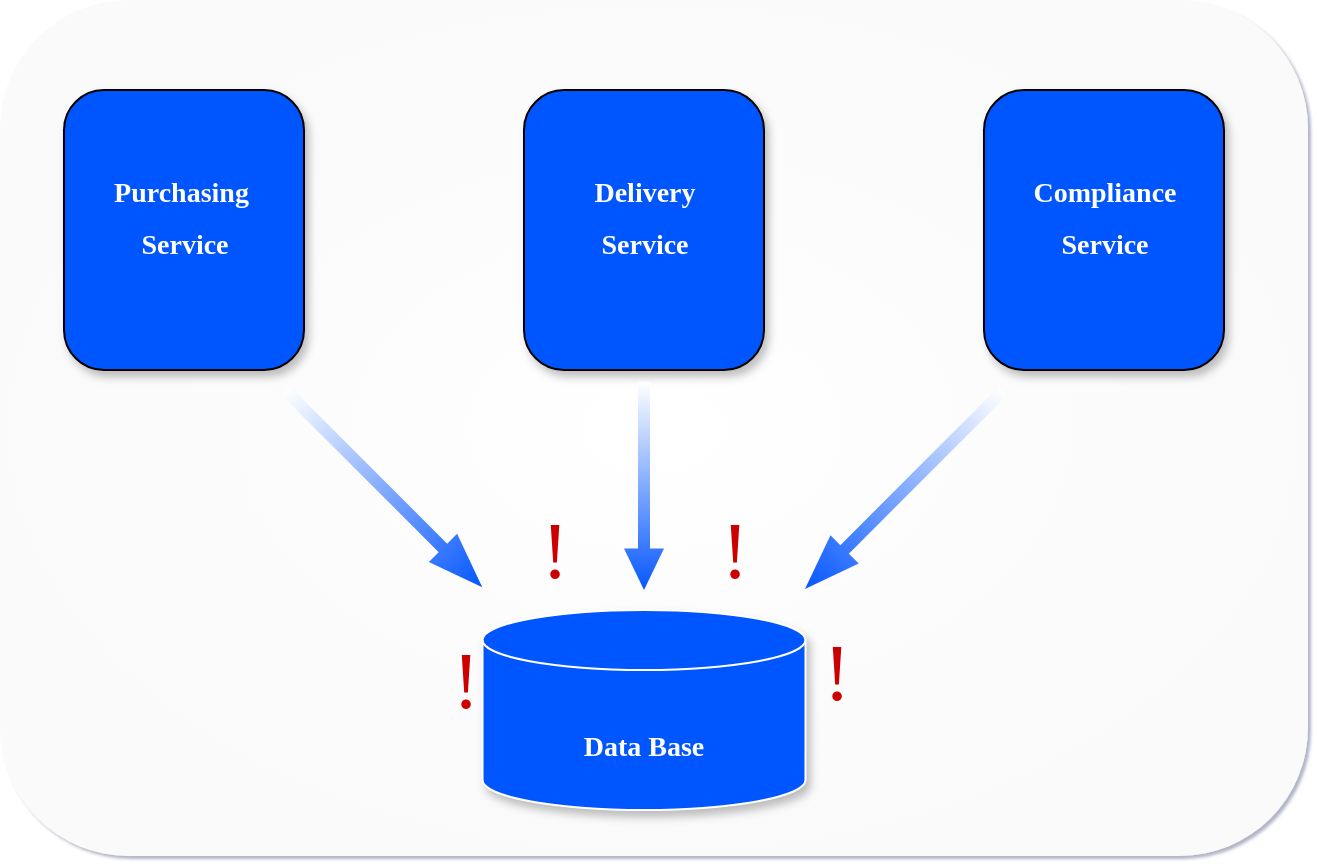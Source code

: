 <mxfile version="23.1.2" type="github">
  <diagram name="Page-1" id="slofe3mooPy-4vLo70an">
    <mxGraphModel dx="989" dy="498" grid="1" gridSize="10" guides="1" tooltips="1" connect="1" arrows="1" fold="1" page="1" pageScale="1" pageWidth="827" pageHeight="1169" math="0" shadow="1">
      <root>
        <mxCell id="0" />
        <mxCell id="1" parent="0" />
        <mxCell id="U39olrDElzUNVVeOlBVj-50" value="" style="rounded=1;whiteSpace=wrap;html=1;fillColor=default;gradientColor=#FAFAFA;gradientDirection=radial;perimeter=rectanglePerimeter;shadow=0;glass=0;strokeColor=none;" vertex="1" parent="1">
          <mxGeometry x="92" y="105" width="654" height="428" as="geometry" />
        </mxCell>
        <mxCell id="U39olrDElzUNVVeOlBVj-12" value="&lt;h1 style=&quot;font-size: 14px;&quot;&gt;&lt;font style=&quot;font-size: 14px;&quot; color=&quot;#ffffff&quot; data-font-src=&quot;https://fonts.googleapis.com/css?family=Montserrat&quot; face=&quot;Montserrat&quot;&gt;Data Base&lt;/font&gt;&lt;/h1&gt;" style="shape=cylinder3;whiteSpace=wrap;html=1;boundedLbl=1;backgroundOutline=1;size=15;fillColor=#0657FE;shadow=1;strokeColor=#FFFFFF;spacingTop=10;" vertex="1" parent="1">
          <mxGeometry x="333.25" y="410" width="161.5" height="100" as="geometry" />
        </mxCell>
        <mxCell id="U39olrDElzUNVVeOlBVj-24" value="&lt;h1 style=&quot;font-size: 14px;&quot;&gt;&lt;font style=&quot;font-size: 14px;&quot;&gt;Purchasing&amp;nbsp;&lt;/font&gt;&lt;/h1&gt;&lt;h1 style=&quot;font-size: 14px;&quot;&gt;&lt;font style=&quot;font-size: 14px;&quot;&gt;Service&lt;/font&gt;&lt;/h1&gt;" style="verticalLabelPosition=middle;verticalAlign=middle;html=1;shape=mxgraph.basic.rect;fillColor2=none;strokeWidth=1;size=20;indent=5;fillColor=#0657fe;align=center;labelPosition=center;spacingBottom=10;fontFamily=Montserrat;fontSource=https%3A%2F%2Ffonts.googleapis.com%2Fcss%3Ffamily%3DMontserrat;fontColor=#FFFFFF;labelBorderColor=none;bottomLeftStyle=rounded;bottomRightStyle=rounded;topRightStyle=rounded;topLeftStyle=rounded;shadow=1;" vertex="1" parent="1">
          <mxGeometry x="124" y="150" width="120" height="140" as="geometry" />
        </mxCell>
        <mxCell id="U39olrDElzUNVVeOlBVj-25" value="&lt;h1 style=&quot;font-size: 14px;&quot;&gt;Delivery&lt;/h1&gt;&lt;h1 style=&quot;font-size: 14px;&quot;&gt;&lt;font style=&quot;font-size: 14px;&quot;&gt;&lt;span&gt;Service&lt;/span&gt;&lt;/font&gt;&lt;/h1&gt;" style="verticalLabelPosition=middle;verticalAlign=middle;html=1;shape=mxgraph.basic.rect;fillColor2=none;strokeWidth=1;size=20;indent=5;fillColor=#0657fe;align=center;labelPosition=center;spacingBottom=10;fontFamily=Montserrat;fontSource=https%3A%2F%2Ffonts.googleapis.com%2Fcss%3Ffamily%3DMontserrat;fontColor=#FFFFFF;labelBorderColor=none;topLeftStyle=rounded;topRightStyle=rounded;bottomRightStyle=rounded;bottomLeftStyle=rounded;shadow=1;fontStyle=1" vertex="1" parent="1">
          <mxGeometry x="354" y="150" width="120" height="140" as="geometry" />
        </mxCell>
        <mxCell id="U39olrDElzUNVVeOlBVj-26" value="&lt;h1 style=&quot;font-size: 14px;&quot;&gt;Compliance&lt;/h1&gt;&lt;h1 style=&quot;font-size: 14px;&quot;&gt;&lt;font style=&quot;font-size: 14px;&quot;&gt;&lt;span style=&quot;font-size: 14px;&quot;&gt;Service&lt;/span&gt;&lt;/font&gt;&lt;/h1&gt;" style="verticalLabelPosition=middle;verticalAlign=middle;html=1;shape=mxgraph.basic.rect;fillColor2=none;strokeWidth=1;size=20;indent=5;fillColor=#0657fe;align=center;labelPosition=center;spacingBottom=10;fontFamily=Montserrat;fontSource=https%3A%2F%2Ffonts.googleapis.com%2Fcss%3Ffamily%3DMontserrat;fontColor=#FFFFFF;labelBorderColor=none;topLeftStyle=rounded;topRightStyle=rounded;bottomRightStyle=rounded;bottomLeftStyle=rounded;shadow=1;fontStyle=1;fontSize=14;" vertex="1" parent="1">
          <mxGeometry x="584" y="150" width="120" height="140" as="geometry" />
        </mxCell>
        <mxCell id="U39olrDElzUNVVeOlBVj-29" value="" style="shape=singleArrow;direction=south;whiteSpace=wrap;html=1;rotation=-45;shadow=0;gradientColor=#0657FE;fillColor=default;gradientDirection=east;strokeColor=none;" vertex="1" parent="1">
          <mxGeometry x="274" y="280" width="20" height="138.96" as="geometry" />
        </mxCell>
        <mxCell id="U39olrDElzUNVVeOlBVj-36" value="" style="shape=singleArrow;direction=south;whiteSpace=wrap;html=1;rotation=45;shadow=0;gradientColor=#0657FE;fillColor=default;gradientDirection=east;strokeColor=none;" vertex="1" parent="1">
          <mxGeometry x="534" y="280" width="20" height="140" as="geometry" />
        </mxCell>
        <mxCell id="U39olrDElzUNVVeOlBVj-39" value="" style="shape=singleArrow;direction=south;whiteSpace=wrap;html=1;rotation=0;shadow=0;gradientColor=#0657FE;fillColor=default;gradientDirection=east;strokeColor=none;" vertex="1" parent="1">
          <mxGeometry x="404" y="296" width="20" height="104" as="geometry" />
        </mxCell>
        <mxCell id="U39olrDElzUNVVeOlBVj-45" value="!" style="text;align=center;verticalAlign=middle;resizable=0;points=[];autosize=1;strokeColor=none;fillColor=none;fontColor=#CC0000;fontFamily=Montserrat;fontSource=https%3A%2F%2Ffonts.googleapis.com%2Fcss%3Ffamily%3DMontserrat;fontSize=40;html=1;" vertex="1" parent="1">
          <mxGeometry x="354" y="350" width="30" height="60" as="geometry" />
        </mxCell>
        <mxCell id="U39olrDElzUNVVeOlBVj-47" value="!" style="text;align=center;verticalAlign=middle;resizable=0;points=[];autosize=1;strokeColor=none;fillColor=none;fontColor=#CC0000;fontFamily=Montserrat;fontSource=https%3A%2F%2Ffonts.googleapis.com%2Fcss%3Ffamily%3DMontserrat;fontSize=40;" vertex="1" parent="1">
          <mxGeometry x="310" y="410" width="30" height="60" as="geometry" />
        </mxCell>
        <mxCell id="U39olrDElzUNVVeOlBVj-48" value="!" style="text;html=1;align=center;verticalAlign=middle;resizable=0;points=[];autosize=1;strokeColor=none;fillColor=none;fontColor=#CC0000;fontFamily=Montserrat;fontSource=https%3A%2F%2Ffonts.googleapis.com%2Fcss%3Ffamily%3DMontserrat;fontSize=40;" vertex="1" parent="1">
          <mxGeometry x="494.75" y="410.96" width="30" height="60" as="geometry" />
        </mxCell>
        <mxCell id="U39olrDElzUNVVeOlBVj-49" value="!" style="text;html=1;align=center;verticalAlign=middle;resizable=0;points=[];autosize=1;strokeColor=none;fillColor=none;fontColor=#CC0000;fontFamily=Montserrat;fontSource=https%3A%2F%2Ffonts.googleapis.com%2Fcss%3Ffamily%3DMontserrat;fontSize=40;" vertex="1" parent="1">
          <mxGeometry x="444" y="350" width="30" height="60" as="geometry" />
        </mxCell>
      </root>
    </mxGraphModel>
  </diagram>
</mxfile>
